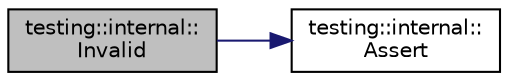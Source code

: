 digraph "testing::internal::Invalid"
{
  edge [fontname="Helvetica",fontsize="10",labelfontname="Helvetica",labelfontsize="10"];
  node [fontname="Helvetica",fontsize="10",shape=record];
  rankdir="LR";
  Node1529 [label="testing::internal::\lInvalid",height=0.2,width=0.4,color="black", fillcolor="grey75", style="filled", fontcolor="black"];
  Node1529 -> Node1530 [color="midnightblue",fontsize="10",style="solid",fontname="Helvetica"];
  Node1530 [label="testing::internal::\lAssert",height=0.2,width=0.4,color="black", fillcolor="white", style="filled",URL="$d0/da7/namespacetesting_1_1internal.html#a7a259643b7f2d23ce2b757728df42c99"];
}
